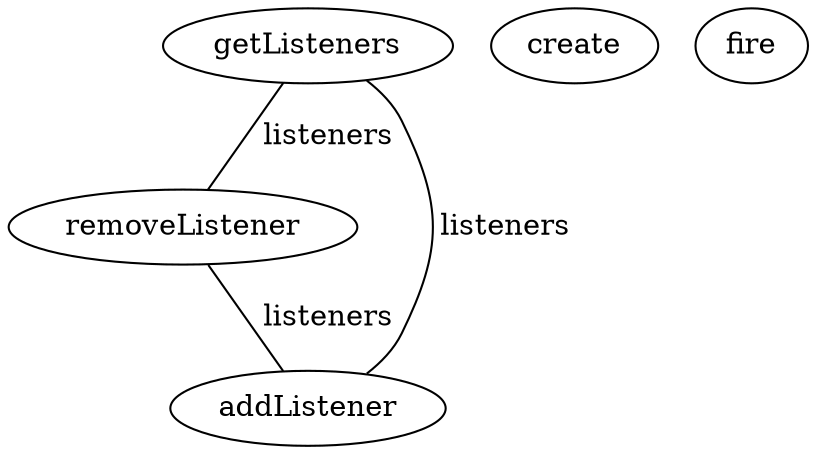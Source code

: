 digraph G {
getListeners;
create;
fire;
removeListener;
addListener;
getListeners -> removeListener [label=" listeners", dir=none];
getListeners -> addListener [label=" listeners", dir=none];
removeListener -> addListener [label=" listeners", dir=none];
}